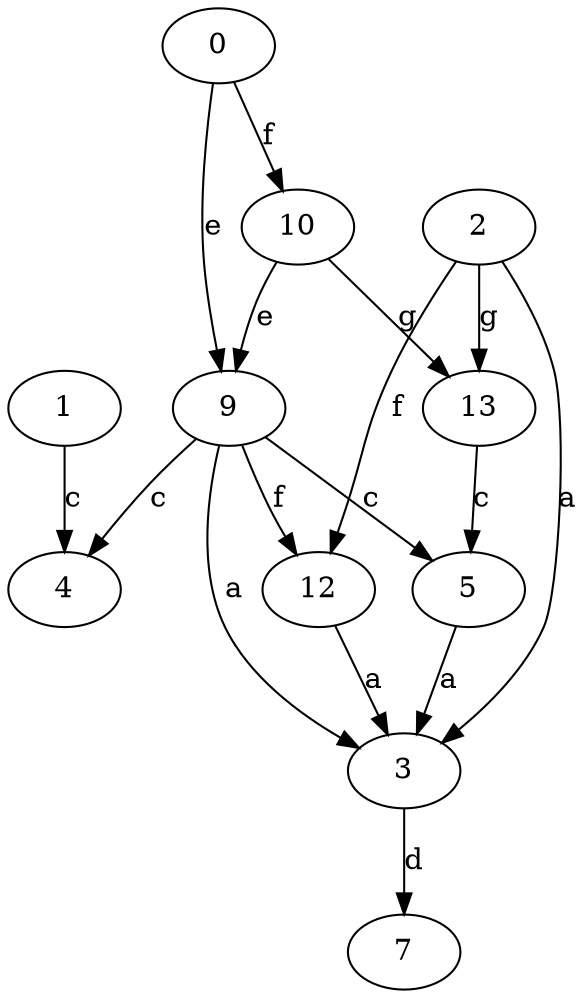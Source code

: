 strict digraph  {
1;
2;
3;
4;
5;
0;
7;
9;
10;
12;
13;
1 -> 4  [label=c];
2 -> 3  [label=a];
2 -> 12  [label=f];
2 -> 13  [label=g];
3 -> 7  [label=d];
5 -> 3  [label=a];
0 -> 9  [label=e];
0 -> 10  [label=f];
9 -> 3  [label=a];
9 -> 4  [label=c];
9 -> 5  [label=c];
9 -> 12  [label=f];
10 -> 9  [label=e];
10 -> 13  [label=g];
12 -> 3  [label=a];
13 -> 5  [label=c];
}
